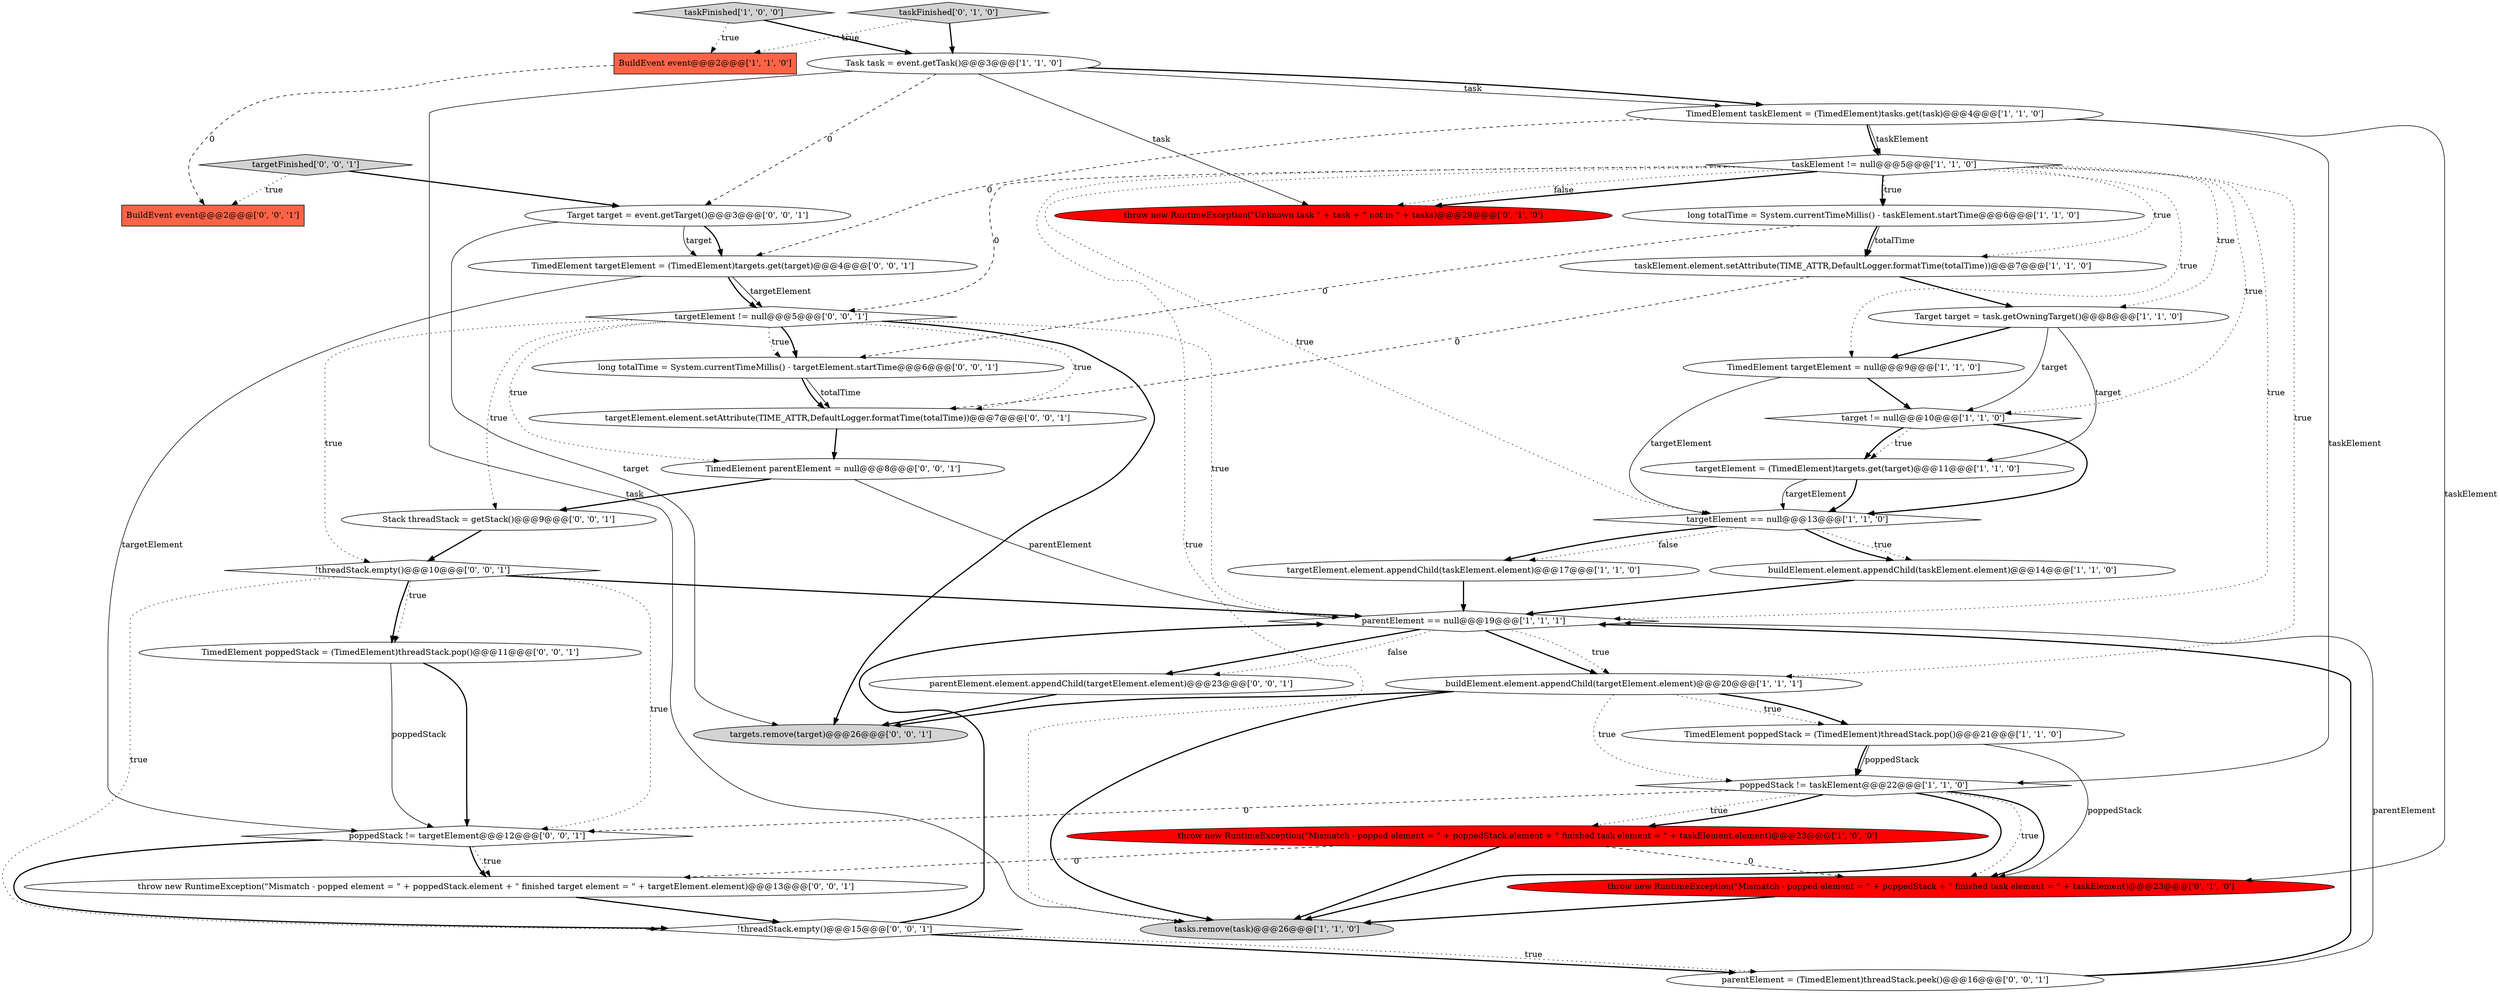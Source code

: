 digraph {
14 [style = filled, label = "Target target = task.getOwningTarget()@@@8@@@['1', '1', '0']", fillcolor = white, shape = ellipse image = "AAA0AAABBB1BBB"];
27 [style = filled, label = "TimedElement parentElement = null@@@8@@@['0', '0', '1']", fillcolor = white, shape = ellipse image = "AAA0AAABBB3BBB"];
1 [style = filled, label = "buildElement.element.appendChild(targetElement.element)@@@20@@@['1', '1', '1']", fillcolor = white, shape = ellipse image = "AAA0AAABBB1BBB"];
36 [style = filled, label = "long totalTime = System.currentTimeMillis() - targetElement.startTime@@@6@@@['0', '0', '1']", fillcolor = white, shape = ellipse image = "AAA0AAABBB3BBB"];
23 [style = filled, label = "throw new RuntimeException(\"Mismatch - popped element = \" + poppedStack.element + \" finished target element = \" + targetElement.element)@@@13@@@['0', '0', '1']", fillcolor = white, shape = ellipse image = "AAA0AAABBB3BBB"];
28 [style = filled, label = "targets.remove(target)@@@26@@@['0', '0', '1']", fillcolor = lightgray, shape = ellipse image = "AAA0AAABBB3BBB"];
16 [style = filled, label = "taskElement.element.setAttribute(TIME_ATTR,DefaultLogger.formatTime(totalTime))@@@7@@@['1', '1', '0']", fillcolor = white, shape = ellipse image = "AAA0AAABBB1BBB"];
6 [style = filled, label = "TimedElement taskElement = (TimedElement)tasks.get(task)@@@4@@@['1', '1', '0']", fillcolor = white, shape = ellipse image = "AAA0AAABBB1BBB"];
8 [style = filled, label = "TimedElement targetElement = null@@@9@@@['1', '1', '0']", fillcolor = white, shape = ellipse image = "AAA0AAABBB1BBB"];
22 [style = filled, label = "throw new RuntimeException(\"Unknown task \" + task + \" not in \" + tasks)@@@29@@@['0', '1', '0']", fillcolor = red, shape = ellipse image = "AAA1AAABBB2BBB"];
30 [style = filled, label = "parentElement = (TimedElement)threadStack.peek()@@@16@@@['0', '0', '1']", fillcolor = white, shape = ellipse image = "AAA0AAABBB3BBB"];
4 [style = filled, label = "BuildEvent event@@@2@@@['1', '1', '0']", fillcolor = tomato, shape = box image = "AAA0AAABBB1BBB"];
12 [style = filled, label = "long totalTime = System.currentTimeMillis() - taskElement.startTime@@@6@@@['1', '1', '0']", fillcolor = white, shape = ellipse image = "AAA0AAABBB1BBB"];
25 [style = filled, label = "!threadStack.empty()@@@10@@@['0', '0', '1']", fillcolor = white, shape = diamond image = "AAA0AAABBB3BBB"];
21 [style = filled, label = "throw new RuntimeException(\"Mismatch - popped element = \" + poppedStack + \" finished task element = \" + taskElement)@@@23@@@['0', '1', '0']", fillcolor = red, shape = ellipse image = "AAA1AAABBB2BBB"];
9 [style = filled, label = "taskFinished['1', '0', '0']", fillcolor = lightgray, shape = diamond image = "AAA0AAABBB1BBB"];
34 [style = filled, label = "BuildEvent event@@@2@@@['0', '0', '1']", fillcolor = tomato, shape = box image = "AAA0AAABBB3BBB"];
3 [style = filled, label = "throw new RuntimeException(\"Mismatch - popped element = \" + poppedStack.element + \" finished task element = \" + taskElement.element)@@@23@@@['1', '0', '0']", fillcolor = red, shape = ellipse image = "AAA1AAABBB1BBB"];
18 [style = filled, label = "parentElement == null@@@19@@@['1', '1', '1']", fillcolor = white, shape = diamond image = "AAA0AAABBB1BBB"];
35 [style = filled, label = "targetFinished['0', '0', '1']", fillcolor = lightgray, shape = diamond image = "AAA0AAABBB3BBB"];
19 [style = filled, label = "target != null@@@10@@@['1', '1', '0']", fillcolor = white, shape = diamond image = "AAA0AAABBB1BBB"];
13 [style = filled, label = "taskElement != null@@@5@@@['1', '1', '0']", fillcolor = white, shape = diamond image = "AAA0AAABBB1BBB"];
15 [style = filled, label = "TimedElement poppedStack = (TimedElement)threadStack.pop()@@@21@@@['1', '1', '0']", fillcolor = white, shape = ellipse image = "AAA0AAABBB1BBB"];
38 [style = filled, label = "targetElement.element.setAttribute(TIME_ATTR,DefaultLogger.formatTime(totalTime))@@@7@@@['0', '0', '1']", fillcolor = white, shape = ellipse image = "AAA0AAABBB3BBB"];
5 [style = filled, label = "buildElement.element.appendChild(taskElement.element)@@@14@@@['1', '1', '0']", fillcolor = white, shape = ellipse image = "AAA0AAABBB1BBB"];
2 [style = filled, label = "targetElement == null@@@13@@@['1', '1', '0']", fillcolor = white, shape = diamond image = "AAA0AAABBB1BBB"];
29 [style = filled, label = "!threadStack.empty()@@@15@@@['0', '0', '1']", fillcolor = white, shape = diamond image = "AAA0AAABBB3BBB"];
11 [style = filled, label = "Task task = event.getTask()@@@3@@@['1', '1', '0']", fillcolor = white, shape = ellipse image = "AAA0AAABBB1BBB"];
32 [style = filled, label = "TimedElement poppedStack = (TimedElement)threadStack.pop()@@@11@@@['0', '0', '1']", fillcolor = white, shape = ellipse image = "AAA0AAABBB3BBB"];
24 [style = filled, label = "targetElement != null@@@5@@@['0', '0', '1']", fillcolor = white, shape = diamond image = "AAA0AAABBB3BBB"];
33 [style = filled, label = "parentElement.element.appendChild(targetElement.element)@@@23@@@['0', '0', '1']", fillcolor = white, shape = ellipse image = "AAA0AAABBB3BBB"];
7 [style = filled, label = "tasks.remove(task)@@@26@@@['1', '1', '0']", fillcolor = lightgray, shape = ellipse image = "AAA0AAABBB1BBB"];
26 [style = filled, label = "poppedStack != targetElement@@@12@@@['0', '0', '1']", fillcolor = white, shape = diamond image = "AAA0AAABBB3BBB"];
20 [style = filled, label = "taskFinished['0', '1', '0']", fillcolor = lightgray, shape = diamond image = "AAA0AAABBB2BBB"];
37 [style = filled, label = "TimedElement targetElement = (TimedElement)targets.get(target)@@@4@@@['0', '0', '1']", fillcolor = white, shape = ellipse image = "AAA0AAABBB3BBB"];
31 [style = filled, label = "Stack threadStack = getStack()@@@9@@@['0', '0', '1']", fillcolor = white, shape = ellipse image = "AAA0AAABBB3BBB"];
10 [style = filled, label = "targetElement.element.appendChild(taskElement.element)@@@17@@@['1', '1', '0']", fillcolor = white, shape = ellipse image = "AAA0AAABBB1BBB"];
39 [style = filled, label = "Target target = event.getTarget()@@@3@@@['0', '0', '1']", fillcolor = white, shape = ellipse image = "AAA0AAABBB3BBB"];
0 [style = filled, label = "poppedStack != taskElement@@@22@@@['1', '1', '0']", fillcolor = white, shape = diamond image = "AAA0AAABBB1BBB"];
17 [style = filled, label = "targetElement = (TimedElement)targets.get(target)@@@11@@@['1', '1', '0']", fillcolor = white, shape = ellipse image = "AAA0AAABBB1BBB"];
9->11 [style = bold, label=""];
29->30 [style = bold, label=""];
24->25 [style = dotted, label="true"];
15->21 [style = solid, label="poppedStack"];
25->29 [style = dotted, label="true"];
24->27 [style = dotted, label="true"];
30->18 [style = bold, label=""];
29->18 [style = bold, label=""];
23->29 [style = bold, label=""];
8->2 [style = solid, label="targetElement"];
1->28 [style = bold, label=""];
13->24 [style = dashed, label="0"];
37->24 [style = solid, label="targetElement"];
6->21 [style = solid, label="taskElement"];
0->21 [style = dotted, label="true"];
11->39 [style = dashed, label="0"];
15->0 [style = bold, label=""];
16->14 [style = bold, label=""];
13->22 [style = bold, label=""];
1->0 [style = dotted, label="true"];
0->3 [style = dotted, label="true"];
0->3 [style = bold, label=""];
24->28 [style = bold, label=""];
25->32 [style = dotted, label="true"];
3->21 [style = dashed, label="0"];
19->17 [style = dotted, label="true"];
33->28 [style = bold, label=""];
13->19 [style = dotted, label="true"];
27->31 [style = bold, label=""];
26->23 [style = dotted, label="true"];
0->21 [style = bold, label=""];
19->2 [style = bold, label=""];
13->7 [style = dotted, label="true"];
13->22 [style = dotted, label="false"];
6->37 [style = dashed, label="0"];
32->26 [style = bold, label=""];
0->7 [style = bold, label=""];
14->19 [style = solid, label="target"];
13->12 [style = bold, label=""];
17->2 [style = bold, label=""];
18->1 [style = bold, label=""];
3->7 [style = bold, label=""];
1->15 [style = dotted, label="true"];
30->18 [style = solid, label="parentElement"];
4->34 [style = dashed, label="0"];
36->38 [style = solid, label="totalTime"];
9->4 [style = dotted, label="true"];
21->7 [style = bold, label=""];
14->8 [style = bold, label=""];
25->26 [style = dotted, label="true"];
24->18 [style = dotted, label="true"];
39->37 [style = bold, label=""];
10->18 [style = bold, label=""];
13->16 [style = dotted, label="true"];
13->18 [style = dotted, label="true"];
31->25 [style = bold, label=""];
37->24 [style = bold, label=""];
14->17 [style = solid, label="target"];
18->1 [style = dotted, label="true"];
18->33 [style = bold, label=""];
35->39 [style = bold, label=""];
25->18 [style = bold, label=""];
38->27 [style = bold, label=""];
0->26 [style = dashed, label="0"];
15->0 [style = solid, label="poppedStack"];
5->18 [style = bold, label=""];
19->17 [style = bold, label=""];
2->10 [style = dotted, label="false"];
6->13 [style = solid, label="taskElement"];
2->10 [style = bold, label=""];
1->7 [style = bold, label=""];
11->7 [style = solid, label="task"];
13->2 [style = dotted, label="true"];
3->23 [style = dashed, label="0"];
11->6 [style = solid, label="task"];
37->26 [style = solid, label="targetElement"];
13->8 [style = dotted, label="true"];
20->4 [style = dotted, label="true"];
6->13 [style = bold, label=""];
17->2 [style = solid, label="targetElement"];
6->0 [style = solid, label="taskElement"];
18->33 [style = dotted, label="false"];
2->5 [style = dotted, label="true"];
32->26 [style = solid, label="poppedStack"];
13->14 [style = dotted, label="true"];
24->36 [style = dotted, label="true"];
39->28 [style = solid, label="target"];
2->5 [style = bold, label=""];
20->11 [style = bold, label=""];
16->38 [style = dashed, label="0"];
13->12 [style = dotted, label="true"];
11->22 [style = solid, label="task"];
8->19 [style = bold, label=""];
27->18 [style = solid, label="parentElement"];
12->16 [style = solid, label="totalTime"];
1->15 [style = bold, label=""];
26->29 [style = bold, label=""];
11->6 [style = bold, label=""];
24->31 [style = dotted, label="true"];
25->32 [style = bold, label=""];
12->16 [style = bold, label=""];
39->37 [style = solid, label="target"];
24->36 [style = bold, label=""];
13->1 [style = dotted, label="true"];
24->38 [style = dotted, label="true"];
12->36 [style = dashed, label="0"];
26->23 [style = bold, label=""];
29->30 [style = dotted, label="true"];
35->34 [style = dotted, label="true"];
36->38 [style = bold, label=""];
}
